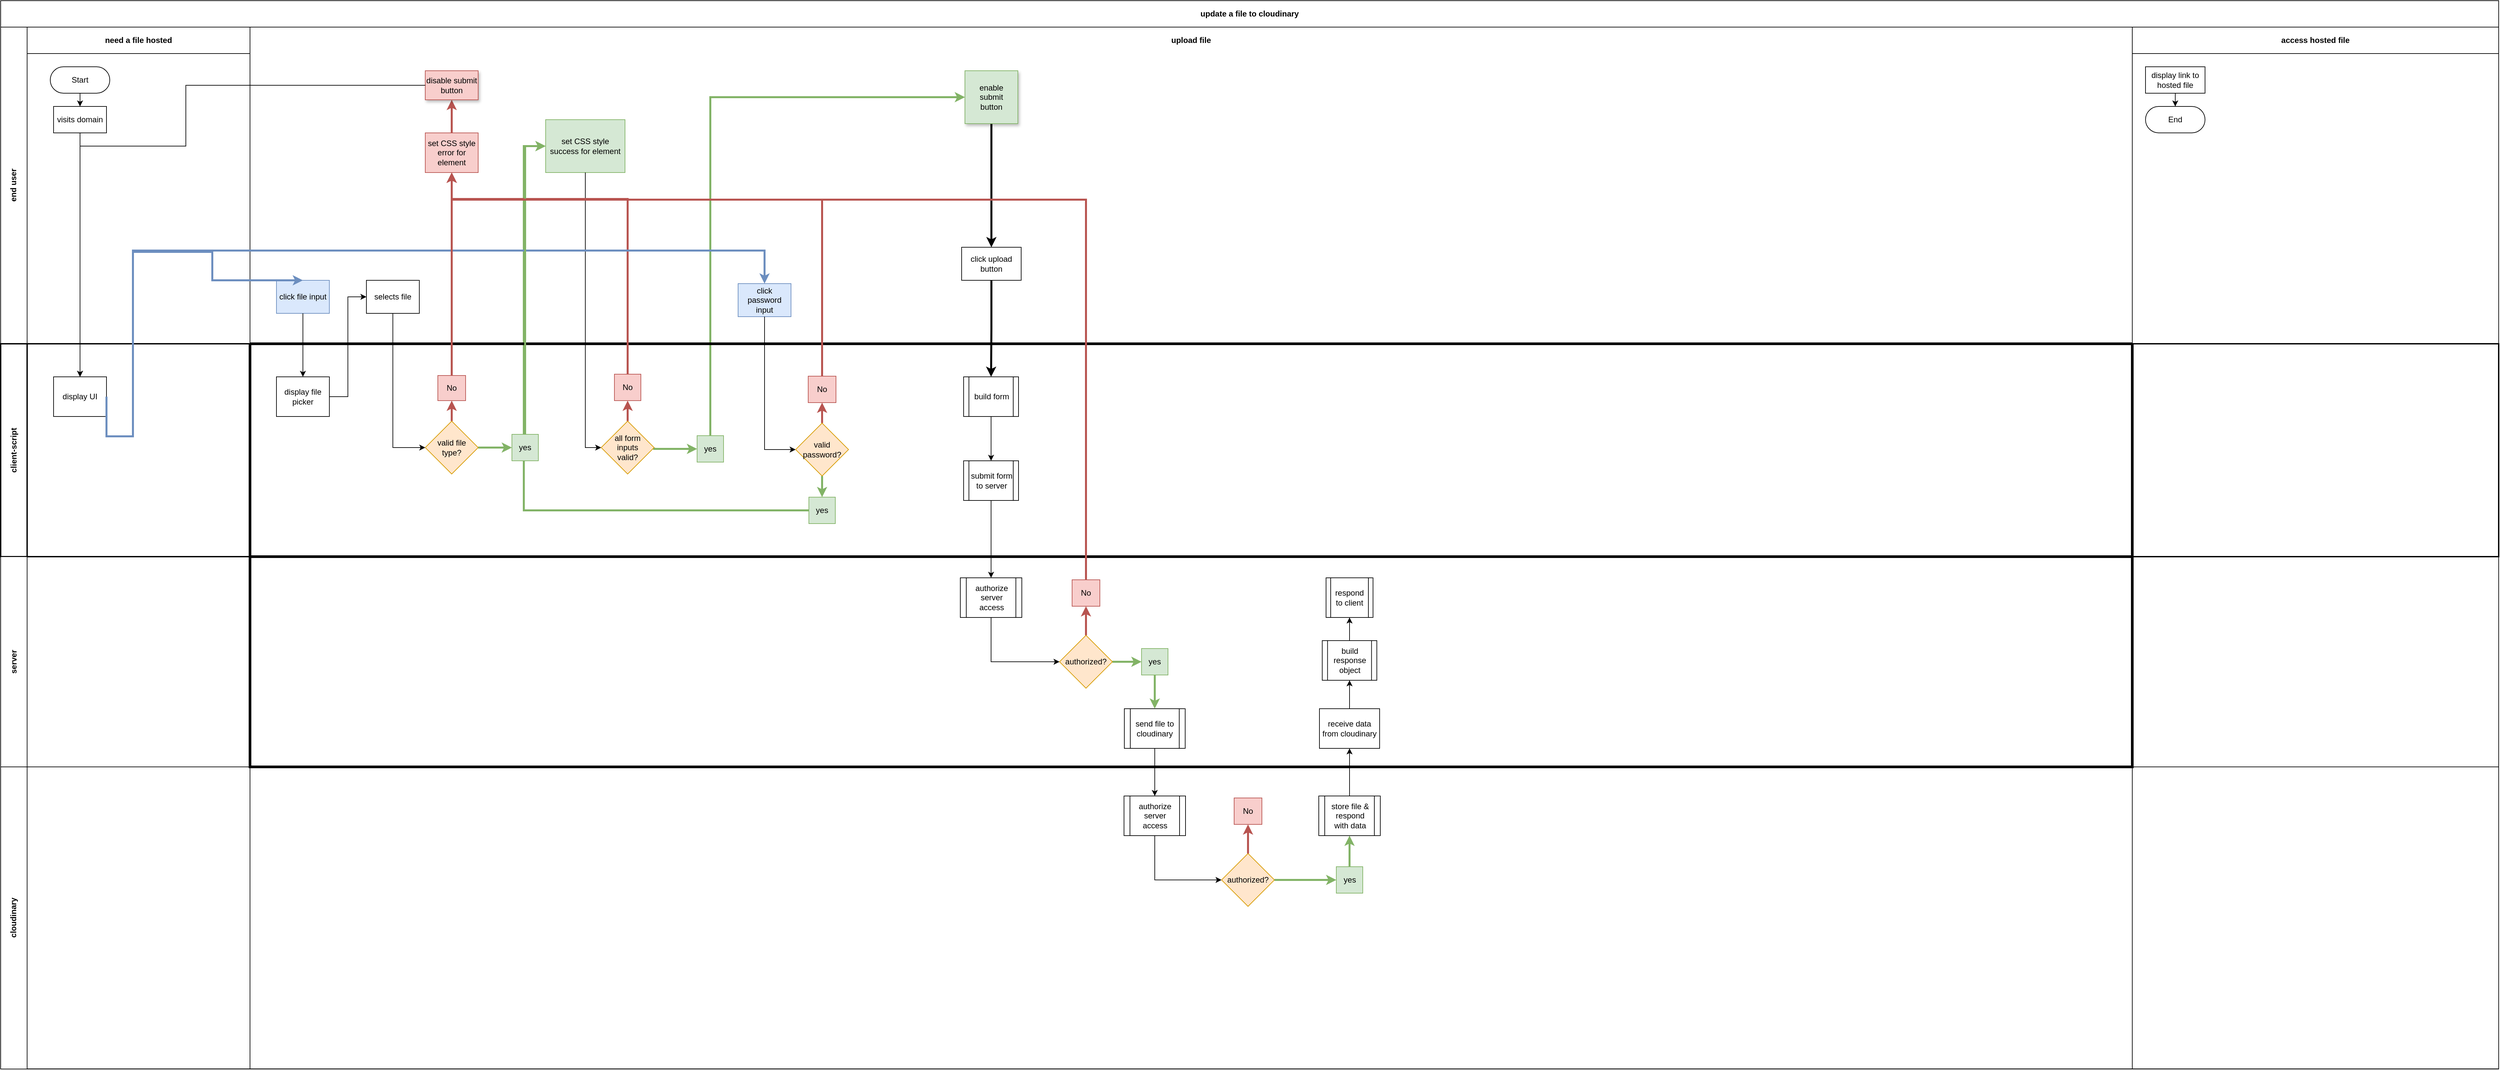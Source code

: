 <mxfile version="15.9.4" type="github">
  <diagram id="kgpKYQtTHZ0yAKxKKP6v" name="Page-1">
    <mxGraphModel dx="3620" dy="1497" grid="0" gridSize="10" guides="1" tooltips="1" connect="1" arrows="1" fold="1" page="1" pageScale="1" pageWidth="850" pageHeight="1100" math="0" shadow="0">
      <root>
        <mxCell id="0" />
        <mxCell id="1" parent="0" />
        <mxCell id="3nuBFxr9cyL0pnOWT2aG-1" value="update a file to cloudinary" style="shape=table;childLayout=tableLayout;rowLines=0;columnLines=0;startSize=40;html=1;whiteSpace=wrap;collapsible=0;recursiveResize=0;expand=0;fontStyle=1;movable=0;strokeWidth=1;" parent="1" vertex="1">
          <mxGeometry x="279" y="137" width="3777" height="1615.783" as="geometry" />
        </mxCell>
        <mxCell id="7seNP1Z2jiMKAIhSUA_z-242" style="edgeStyle=orthogonalEdgeStyle;rounded=0;orthogonalLoop=1;jettySize=auto;html=1;exitX=0;exitY=0.5;exitDx=0;exitDy=0;entryX=0;entryY=0.5;entryDx=0;entryDy=0;strokeWidth=3;fillColor=#d5e8d4;strokeColor=#82b366;" edge="1" parent="3nuBFxr9cyL0pnOWT2aG-1" source="7seNP1Z2jiMKAIhSUA_z-226" target="7seNP1Z2jiMKAIhSUA_z-176">
          <mxGeometry relative="1" as="geometry">
            <Array as="points">
              <mxPoint x="791" y="771" />
              <mxPoint x="791" y="220" />
            </Array>
          </mxGeometry>
        </mxCell>
        <mxCell id="7seNP1Z2jiMKAIhSUA_z-202" value="" style="edgeStyle=orthogonalEdgeStyle;rounded=0;orthogonalLoop=1;jettySize=auto;html=1;fillColor=#d5e8d4;strokeColor=#82b366;strokeWidth=3;entryX=0;entryY=0.5;entryDx=0;entryDy=0;" edge="1" parent="3nuBFxr9cyL0pnOWT2aG-1" source="7seNP1Z2jiMKAIhSUA_z-189" target="7seNP1Z2jiMKAIhSUA_z-201">
          <mxGeometry relative="1" as="geometry">
            <Array as="points">
              <mxPoint x="1073" y="146" />
            </Array>
          </mxGeometry>
        </mxCell>
        <mxCell id="3nuBFxr9cyL0pnOWT2aG-3" value="end user" style="swimlane;horizontal=0;points=[[0,0.5],[1,0.5]];portConstraint=eastwest;startSize=40;html=1;whiteSpace=wrap;collapsible=0;recursiveResize=0;expand=0;" parent="3nuBFxr9cyL0pnOWT2aG-1" vertex="1">
          <mxGeometry y="40" width="3777" height="479" as="geometry" />
        </mxCell>
        <mxCell id="3nuBFxr9cyL0pnOWT2aG-4" value="need a file hosted" style="swimlane;connectable=0;startSize=40;html=1;whiteSpace=wrap;collapsible=0;recursiveResize=0;expand=0;" parent="3nuBFxr9cyL0pnOWT2aG-3" vertex="1">
          <mxGeometry x="40" width="337" height="479" as="geometry">
            <mxRectangle width="337" height="479" as="alternateBounds" />
          </mxGeometry>
        </mxCell>
        <mxCell id="3nuBFxr9cyL0pnOWT2aG-5" style="edgeStyle=orthogonalEdgeStyle;rounded=0;orthogonalLoop=1;jettySize=auto;html=1;" parent="3nuBFxr9cyL0pnOWT2aG-4" source="3nuBFxr9cyL0pnOWT2aG-6" target="3nuBFxr9cyL0pnOWT2aG-7" edge="1">
          <mxGeometry relative="1" as="geometry" />
        </mxCell>
        <mxCell id="3nuBFxr9cyL0pnOWT2aG-6" value="Start" style="rounded=1;whiteSpace=wrap;html=1;arcSize=50;" parent="3nuBFxr9cyL0pnOWT2aG-4" vertex="1">
          <mxGeometry x="35" y="60" width="90" height="40" as="geometry" />
        </mxCell>
        <mxCell id="3nuBFxr9cyL0pnOWT2aG-7" value="visits domain" style="rounded=0;whiteSpace=wrap;html=1;" parent="3nuBFxr9cyL0pnOWT2aG-4" vertex="1">
          <mxGeometry x="40" y="120" width="80" height="40" as="geometry" />
        </mxCell>
        <mxCell id="3nuBFxr9cyL0pnOWT2aG-8" value="upload file" style="swimlane;connectable=0;startSize=40;html=1;whiteSpace=wrap;collapsible=0;recursiveResize=0;expand=0;swimlaneLine=0;shadow=0;" parent="3nuBFxr9cyL0pnOWT2aG-3" vertex="1">
          <mxGeometry x="377" width="2846" height="479" as="geometry">
            <mxRectangle width="2846" height="479" as="alternateBounds" />
          </mxGeometry>
        </mxCell>
        <mxCell id="3nuBFxr9cyL0pnOWT2aG-9" value="click file input" style="rounded=0;whiteSpace=wrap;html=1;fillColor=#dae8fc;strokeColor=#6c8ebf;" parent="3nuBFxr9cyL0pnOWT2aG-8" vertex="1">
          <mxGeometry x="40" y="383" width="80" height="50" as="geometry" />
        </mxCell>
        <mxCell id="3nuBFxr9cyL0pnOWT2aG-10" value="selects file" style="rounded=0;whiteSpace=wrap;html=1;" parent="3nuBFxr9cyL0pnOWT2aG-8" vertex="1">
          <mxGeometry x="176" y="383" width="80" height="50" as="geometry" />
        </mxCell>
        <mxCell id="7seNP1Z2jiMKAIhSUA_z-25" value="click upload button" style="rounded=0;whiteSpace=wrap;html=1;" vertex="1" parent="3nuBFxr9cyL0pnOWT2aG-8">
          <mxGeometry x="1076" y="333" width="90" height="50" as="geometry" />
        </mxCell>
        <mxCell id="7seNP1Z2jiMKAIhSUA_z-181" value="" style="edgeStyle=orthogonalEdgeStyle;rounded=0;orthogonalLoop=1;jettySize=auto;html=1;fillColor=#f8cecc;strokeColor=#b85450;strokeWidth=3;" edge="1" parent="3nuBFxr9cyL0pnOWT2aG-8" source="7seNP1Z2jiMKAIhSUA_z-170" target="7seNP1Z2jiMKAIhSUA_z-180">
          <mxGeometry relative="1" as="geometry" />
        </mxCell>
        <mxCell id="7seNP1Z2jiMKAIhSUA_z-170" value="set CSS style &lt;br&gt;error for element" style="whiteSpace=wrap;html=1;fillColor=#f8cecc;strokeColor=#b85450;" vertex="1" parent="3nuBFxr9cyL0pnOWT2aG-8">
          <mxGeometry x="265" y="160" width="80" height="60" as="geometry" />
        </mxCell>
        <mxCell id="7seNP1Z2jiMKAIhSUA_z-176" value="set CSS style&lt;br&gt;success for element" style="whiteSpace=wrap;html=1;fillColor=#d5e8d4;strokeColor=#82b366;" vertex="1" parent="3nuBFxr9cyL0pnOWT2aG-8">
          <mxGeometry x="447" y="140" width="120" height="80" as="geometry" />
        </mxCell>
        <mxCell id="7seNP1Z2jiMKAIhSUA_z-180" value="disable submit&lt;br&gt;button" style="whiteSpace=wrap;html=1;fillColor=#f8cecc;strokeColor=#b85450;shadow=1;" vertex="1" parent="3nuBFxr9cyL0pnOWT2aG-8">
          <mxGeometry x="265" y="66" width="80" height="44" as="geometry" />
        </mxCell>
        <mxCell id="7seNP1Z2jiMKAIhSUA_z-245" style="edgeStyle=orthogonalEdgeStyle;rounded=0;orthogonalLoop=1;jettySize=auto;html=1;exitX=0.5;exitY=1;exitDx=0;exitDy=0;entryX=0.5;entryY=0;entryDx=0;entryDy=0;strokeWidth=3;" edge="1" parent="3nuBFxr9cyL0pnOWT2aG-8" source="7seNP1Z2jiMKAIhSUA_z-201" target="7seNP1Z2jiMKAIhSUA_z-25">
          <mxGeometry relative="1" as="geometry" />
        </mxCell>
        <mxCell id="7seNP1Z2jiMKAIhSUA_z-201" value="enable&lt;br&gt;submit&lt;br&gt;button" style="whiteSpace=wrap;html=1;fillColor=#d5e8d4;strokeColor=#82b366;shadow=1;" vertex="1" parent="3nuBFxr9cyL0pnOWT2aG-8">
          <mxGeometry x="1081" y="66" width="80" height="80" as="geometry" />
        </mxCell>
        <mxCell id="7seNP1Z2jiMKAIhSUA_z-216" value="click password input" style="rounded=0;whiteSpace=wrap;html=1;fillColor=#dae8fc;strokeColor=#6c8ebf;" vertex="1" parent="3nuBFxr9cyL0pnOWT2aG-8">
          <mxGeometry x="738" y="388" width="80" height="50" as="geometry" />
        </mxCell>
        <mxCell id="3nuBFxr9cyL0pnOWT2aG-11" value="access hosted file" style="swimlane;connectable=0;startSize=40;html=1;whiteSpace=wrap;collapsible=0;recursiveResize=0;expand=0;" parent="3nuBFxr9cyL0pnOWT2aG-3" vertex="1">
          <mxGeometry x="3223" width="554" height="479" as="geometry">
            <mxRectangle width="554" height="479" as="alternateBounds" />
          </mxGeometry>
        </mxCell>
        <mxCell id="3nuBFxr9cyL0pnOWT2aG-12" style="edgeStyle=orthogonalEdgeStyle;rounded=0;orthogonalLoop=1;jettySize=auto;html=1;" parent="3nuBFxr9cyL0pnOWT2aG-11" source="3nuBFxr9cyL0pnOWT2aG-13" target="3nuBFxr9cyL0pnOWT2aG-14" edge="1">
          <mxGeometry relative="1" as="geometry" />
        </mxCell>
        <mxCell id="3nuBFxr9cyL0pnOWT2aG-13" value="display link to hosted file" style="rounded=0;whiteSpace=wrap;html=1;" parent="3nuBFxr9cyL0pnOWT2aG-11" vertex="1">
          <mxGeometry x="20" y="60" width="90" height="40" as="geometry" />
        </mxCell>
        <mxCell id="3nuBFxr9cyL0pnOWT2aG-14" value="End" style="rounded=1;whiteSpace=wrap;html=1;arcSize=50;" parent="3nuBFxr9cyL0pnOWT2aG-11" vertex="1">
          <mxGeometry x="20" y="120" width="90" height="40" as="geometry" />
        </mxCell>
        <mxCell id="3nuBFxr9cyL0pnOWT2aG-2" value="" style="edgeStyle=orthogonalEdgeStyle;rounded=0;orthogonalLoop=1;jettySize=auto;html=1;" parent="3nuBFxr9cyL0pnOWT2aG-1" source="3nuBFxr9cyL0pnOWT2aG-7" target="3nuBFxr9cyL0pnOWT2aG-17" edge="1">
          <mxGeometry relative="1" as="geometry" />
        </mxCell>
        <mxCell id="7seNP1Z2jiMKAIhSUA_z-187" value="" style="edgeStyle=orthogonalEdgeStyle;rounded=0;orthogonalLoop=1;jettySize=auto;html=1;entryX=0;entryY=0.5;entryDx=0;entryDy=0;" edge="1" parent="3nuBFxr9cyL0pnOWT2aG-1" source="7seNP1Z2jiMKAIhSUA_z-176" target="7seNP1Z2jiMKAIhSUA_z-186">
          <mxGeometry relative="1" as="geometry" />
        </mxCell>
        <mxCell id="7seNP1Z2jiMKAIhSUA_z-236" style="edgeStyle=orthogonalEdgeStyle;rounded=0;orthogonalLoop=1;jettySize=auto;html=1;exitX=0.5;exitY=1;exitDx=0;exitDy=0;entryX=0;entryY=0.5;entryDx=0;entryDy=0;strokeWidth=1;" edge="1" parent="3nuBFxr9cyL0pnOWT2aG-1" source="7seNP1Z2jiMKAIhSUA_z-216" target="7seNP1Z2jiMKAIhSUA_z-224">
          <mxGeometry relative="1" as="geometry" />
        </mxCell>
        <mxCell id="3nuBFxr9cyL0pnOWT2aG-15" value="client-script" style="swimlane;horizontal=0;points=[[0,0.5],[1,0.5]];portConstraint=eastwest;startSize=40;html=1;whiteSpace=wrap;collapsible=0;recursiveResize=0;expand=0;strokeWidth=2;" parent="3nuBFxr9cyL0pnOWT2aG-1" vertex="1">
          <mxGeometry y="519" width="3777" height="322" as="geometry" />
        </mxCell>
        <mxCell id="3nuBFxr9cyL0pnOWT2aG-16" value="" style="swimlane;connectable=0;startSize=0;html=1;whiteSpace=wrap;collapsible=0;recursiveResize=0;expand=0;" parent="3nuBFxr9cyL0pnOWT2aG-15" vertex="1">
          <mxGeometry x="40" width="337" height="322" as="geometry">
            <mxRectangle width="337" height="322" as="alternateBounds" />
          </mxGeometry>
        </mxCell>
        <mxCell id="3nuBFxr9cyL0pnOWT2aG-17" value="display UI" style="rounded=0;whiteSpace=wrap;html=1;" parent="3nuBFxr9cyL0pnOWT2aG-16" vertex="1">
          <mxGeometry x="40" y="50" width="80" height="60" as="geometry" />
        </mxCell>
        <mxCell id="3nuBFxr9cyL0pnOWT2aG-18" value="" style="swimlane;connectable=0;startSize=0;html=1;whiteSpace=wrap;collapsible=0;recursiveResize=0;expand=0;movable=0;strokeWidth=4;" parent="3nuBFxr9cyL0pnOWT2aG-15" vertex="1">
          <mxGeometry x="377" width="2846" height="322" as="geometry">
            <mxRectangle width="2846" height="322" as="alternateBounds" />
          </mxGeometry>
        </mxCell>
        <mxCell id="7seNP1Z2jiMKAIhSUA_z-11" value="display file picker" style="rounded=0;whiteSpace=wrap;html=1;shadow=0;glass=0;sketch=0;fillColor=default;gradientColor=none;" vertex="1" parent="3nuBFxr9cyL0pnOWT2aG-18">
          <mxGeometry x="40" y="50" width="80" height="60" as="geometry" />
        </mxCell>
        <mxCell id="7seNP1Z2jiMKAIhSUA_z-41" value="" style="edgeStyle=orthogonalEdgeStyle;rounded=0;orthogonalLoop=1;jettySize=auto;html=1;exitX=0.5;exitY=1;exitDx=0;exitDy=0;" edge="1" parent="3nuBFxr9cyL0pnOWT2aG-18" source="7seNP1Z2jiMKAIhSUA_z-28" target="7seNP1Z2jiMKAIhSUA_z-40">
          <mxGeometry relative="1" as="geometry" />
        </mxCell>
        <mxCell id="7seNP1Z2jiMKAIhSUA_z-28" value="build form" style="shape=process;whiteSpace=wrap;html=1;backgroundOutline=1;rounded=0;shadow=0;glass=0;sketch=0;fillColor=default;gradientColor=none;" vertex="1" parent="3nuBFxr9cyL0pnOWT2aG-18">
          <mxGeometry x="1079" y="50" width="83" height="60" as="geometry" />
        </mxCell>
        <mxCell id="7seNP1Z2jiMKAIhSUA_z-40" value="submit form&lt;br&gt;to server" style="shape=process;whiteSpace=wrap;html=1;backgroundOutline=1;rounded=0;shadow=0;glass=0;sketch=0;fillColor=default;gradientColor=none;" vertex="1" parent="3nuBFxr9cyL0pnOWT2aG-18">
          <mxGeometry x="1079" y="177" width="83" height="60" as="geometry" />
        </mxCell>
        <mxCell id="7seNP1Z2jiMKAIhSUA_z-232" style="edgeStyle=orthogonalEdgeStyle;rounded=0;orthogonalLoop=1;jettySize=auto;html=1;exitX=1;exitY=0.5;exitDx=0;exitDy=0;entryX=0;entryY=0.5;entryDx=0;entryDy=0;strokeWidth=3;fillColor=#d5e8d4;strokeColor=#82b366;" edge="1" parent="3nuBFxr9cyL0pnOWT2aG-18" source="7seNP1Z2jiMKAIhSUA_z-162" target="7seNP1Z2jiMKAIhSUA_z-174">
          <mxGeometry relative="1" as="geometry" />
        </mxCell>
        <mxCell id="7seNP1Z2jiMKAIhSUA_z-234" style="edgeStyle=orthogonalEdgeStyle;rounded=0;orthogonalLoop=1;jettySize=auto;html=1;exitX=0.5;exitY=0;exitDx=0;exitDy=0;entryX=0.5;entryY=1;entryDx=0;entryDy=0;strokeWidth=3;fillColor=#f8cecc;strokeColor=#b85450;" edge="1" parent="3nuBFxr9cyL0pnOWT2aG-18" source="7seNP1Z2jiMKAIhSUA_z-162" target="7seNP1Z2jiMKAIhSUA_z-164">
          <mxGeometry relative="1" as="geometry" />
        </mxCell>
        <mxCell id="7seNP1Z2jiMKAIhSUA_z-162" value="valid file &lt;br&gt;type?" style="rhombus;whiteSpace=wrap;html=1;fillColor=#ffe6cc;strokeColor=#d79b00;" vertex="1" parent="3nuBFxr9cyL0pnOWT2aG-18">
          <mxGeometry x="265" y="117" width="80" height="80" as="geometry" />
        </mxCell>
        <mxCell id="7seNP1Z2jiMKAIhSUA_z-198" style="edgeStyle=orthogonalEdgeStyle;rounded=0;orthogonalLoop=1;jettySize=auto;html=1;exitX=1;exitY=0.5;exitDx=0;exitDy=0;entryX=0;entryY=0.5;entryDx=0;entryDy=0;fillColor=#d5e8d4;strokeColor=#82b366;strokeWidth=3;" edge="1" parent="3nuBFxr9cyL0pnOWT2aG-18" source="7seNP1Z2jiMKAIhSUA_z-186" target="7seNP1Z2jiMKAIhSUA_z-189">
          <mxGeometry relative="1" as="geometry">
            <Array as="points">
              <mxPoint x="611" y="159" />
            </Array>
          </mxGeometry>
        </mxCell>
        <mxCell id="7seNP1Z2jiMKAIhSUA_z-237" style="edgeStyle=orthogonalEdgeStyle;rounded=0;orthogonalLoop=1;jettySize=auto;html=1;exitX=0.5;exitY=0;exitDx=0;exitDy=0;entryX=0.5;entryY=1;entryDx=0;entryDy=0;strokeWidth=3;fillColor=#f8cecc;strokeColor=#b85450;" edge="1" parent="3nuBFxr9cyL0pnOWT2aG-18" source="7seNP1Z2jiMKAIhSUA_z-186" target="7seNP1Z2jiMKAIhSUA_z-188">
          <mxGeometry relative="1" as="geometry" />
        </mxCell>
        <mxCell id="7seNP1Z2jiMKAIhSUA_z-186" value="all form&lt;br&gt;inputs&lt;br&gt;valid?" style="rhombus;whiteSpace=wrap;html=1;fillColor=#ffe6cc;strokeColor=#d79b00;" vertex="1" parent="3nuBFxr9cyL0pnOWT2aG-18">
          <mxGeometry x="531" y="117" width="80" height="80" as="geometry" />
        </mxCell>
        <mxCell id="7seNP1Z2jiMKAIhSUA_z-188" value="No" style="whiteSpace=wrap;html=1;fillColor=#f8cecc;strokeColor=#b85450;" vertex="1" parent="3nuBFxr9cyL0pnOWT2aG-18">
          <mxGeometry x="551" y="46" width="40" height="40" as="geometry" />
        </mxCell>
        <mxCell id="7seNP1Z2jiMKAIhSUA_z-189" value="yes" style="whiteSpace=wrap;html=1;fillColor=#d5e8d4;strokeColor=#82b366;" vertex="1" parent="3nuBFxr9cyL0pnOWT2aG-18">
          <mxGeometry x="676" y="139" width="40" height="40" as="geometry" />
        </mxCell>
        <mxCell id="7seNP1Z2jiMKAIhSUA_z-240" style="edgeStyle=orthogonalEdgeStyle;rounded=0;orthogonalLoop=1;jettySize=auto;html=1;exitX=0.5;exitY=0;exitDx=0;exitDy=0;entryX=0.5;entryY=1;entryDx=0;entryDy=0;strokeWidth=3;fillColor=#f8cecc;strokeColor=#b85450;" edge="1" parent="3nuBFxr9cyL0pnOWT2aG-18" source="7seNP1Z2jiMKAIhSUA_z-224" target="7seNP1Z2jiMKAIhSUA_z-225">
          <mxGeometry relative="1" as="geometry" />
        </mxCell>
        <mxCell id="7seNP1Z2jiMKAIhSUA_z-241" style="edgeStyle=orthogonalEdgeStyle;rounded=0;orthogonalLoop=1;jettySize=auto;html=1;exitX=0.5;exitY=1;exitDx=0;exitDy=0;entryX=0.5;entryY=0;entryDx=0;entryDy=0;strokeWidth=3;fillColor=#d5e8d4;strokeColor=#82b366;" edge="1" parent="3nuBFxr9cyL0pnOWT2aG-18" source="7seNP1Z2jiMKAIhSUA_z-224" target="7seNP1Z2jiMKAIhSUA_z-226">
          <mxGeometry relative="1" as="geometry" />
        </mxCell>
        <mxCell id="7seNP1Z2jiMKAIhSUA_z-224" value="valid&lt;br&gt;password?" style="rhombus;whiteSpace=wrap;html=1;fillColor=#ffe6cc;strokeColor=#d79b00;" vertex="1" parent="3nuBFxr9cyL0pnOWT2aG-18">
          <mxGeometry x="825" y="120" width="80" height="80" as="geometry" />
        </mxCell>
        <mxCell id="7seNP1Z2jiMKAIhSUA_z-225" value="No" style="whiteSpace=wrap;html=1;fillColor=#f8cecc;strokeColor=#b85450;" vertex="1" parent="3nuBFxr9cyL0pnOWT2aG-18">
          <mxGeometry x="844" y="49" width="42" height="40" as="geometry" />
        </mxCell>
        <mxCell id="7seNP1Z2jiMKAIhSUA_z-226" value="yes" style="whiteSpace=wrap;html=1;fillColor=#d5e8d4;strokeColor=#82b366;" vertex="1" parent="3nuBFxr9cyL0pnOWT2aG-18">
          <mxGeometry x="845" y="232" width="40" height="40" as="geometry" />
        </mxCell>
        <mxCell id="7seNP1Z2jiMKAIhSUA_z-164" value="No" style="whiteSpace=wrap;html=1;fillColor=#f8cecc;strokeColor=#b85450;" vertex="1" parent="3nuBFxr9cyL0pnOWT2aG-18">
          <mxGeometry x="284" y="48" width="42" height="38" as="geometry" />
        </mxCell>
        <mxCell id="7seNP1Z2jiMKAIhSUA_z-174" value="yes" style="whiteSpace=wrap;html=1;fillColor=#d5e8d4;strokeColor=#82b366;" vertex="1" parent="3nuBFxr9cyL0pnOWT2aG-18">
          <mxGeometry x="396" y="137" width="40" height="40" as="geometry" />
        </mxCell>
        <mxCell id="3nuBFxr9cyL0pnOWT2aG-23" value="" style="swimlane;connectable=0;startSize=0;html=1;whiteSpace=wrap;collapsible=0;recursiveResize=0;expand=0;" parent="3nuBFxr9cyL0pnOWT2aG-15" vertex="1">
          <mxGeometry x="3223" width="554" height="322" as="geometry">
            <mxRectangle width="554" height="322" as="alternateBounds" />
          </mxGeometry>
        </mxCell>
        <mxCell id="7seNP1Z2jiMKAIhSUA_z-265" style="edgeStyle=orthogonalEdgeStyle;rounded=0;orthogonalLoop=1;jettySize=auto;html=1;exitX=0.5;exitY=0;exitDx=0;exitDy=0;entryX=0.5;entryY=1;entryDx=0;entryDy=0;strokeWidth=1;" edge="1" parent="3nuBFxr9cyL0pnOWT2aG-1" source="7seNP1Z2jiMKAIhSUA_z-264" target="7seNP1Z2jiMKAIhSUA_z-149">
          <mxGeometry relative="1" as="geometry" />
        </mxCell>
        <mxCell id="7seNP1Z2jiMKAIhSUA_z-1" value="server" style="swimlane;horizontal=0;points=[[0,0.5],[1,0.5]];portConstraint=eastwest;startSize=40;html=1;whiteSpace=wrap;collapsible=0;recursiveResize=0;expand=0;swimlaneFillColor=none;gradientColor=none;fillColor=default;" vertex="1" parent="3nuBFxr9cyL0pnOWT2aG-1">
          <mxGeometry y="841" width="3777" height="318" as="geometry" />
        </mxCell>
        <mxCell id="7seNP1Z2jiMKAIhSUA_z-2" value="" style="swimlane;connectable=0;startSize=0;html=1;whiteSpace=wrap;collapsible=0;recursiveResize=0;expand=0;" vertex="1" parent="7seNP1Z2jiMKAIhSUA_z-1">
          <mxGeometry x="40" width="337" height="318" as="geometry">
            <mxRectangle width="337" height="318" as="alternateBounds" />
          </mxGeometry>
        </mxCell>
        <mxCell id="7seNP1Z2jiMKAIhSUA_z-4" value="" style="swimlane;connectable=0;startSize=0;html=1;whiteSpace=wrap;collapsible=0;recursiveResize=0;expand=0;perimeter=trianglePerimeter;strokeWidth=4;" vertex="1" parent="7seNP1Z2jiMKAIhSUA_z-1">
          <mxGeometry x="377" width="2846" height="318" as="geometry">
            <mxRectangle width="2846" height="318" as="alternateBounds" />
          </mxGeometry>
        </mxCell>
        <mxCell id="7seNP1Z2jiMKAIhSUA_z-250" style="edgeStyle=orthogonalEdgeStyle;rounded=0;orthogonalLoop=1;jettySize=auto;html=1;exitX=0.5;exitY=1;exitDx=0;exitDy=0;entryX=0;entryY=0.5;entryDx=0;entryDy=0;strokeWidth=1;" edge="1" parent="7seNP1Z2jiMKAIhSUA_z-4" source="7seNP1Z2jiMKAIhSUA_z-42" target="7seNP1Z2jiMKAIhSUA_z-160">
          <mxGeometry relative="1" as="geometry" />
        </mxCell>
        <mxCell id="7seNP1Z2jiMKAIhSUA_z-42" value="authorize&lt;br&gt;server&lt;br&gt;access" style="shape=process;whiteSpace=wrap;html=1;backgroundOutline=1;rounded=0;shadow=0;glass=0;sketch=0;fillColor=default;gradientColor=none;" vertex="1" parent="7seNP1Z2jiMKAIhSUA_z-4">
          <mxGeometry x="1074" y="32" width="93" height="60" as="geometry" />
        </mxCell>
        <mxCell id="7seNP1Z2jiMKAIhSUA_z-268" style="edgeStyle=orthogonalEdgeStyle;rounded=0;orthogonalLoop=1;jettySize=auto;html=1;exitX=0.5;exitY=0;exitDx=0;exitDy=0;entryX=0.5;entryY=1;entryDx=0;entryDy=0;strokeWidth=1;" edge="1" parent="7seNP1Z2jiMKAIhSUA_z-4" source="7seNP1Z2jiMKAIhSUA_z-149" target="7seNP1Z2jiMKAIhSUA_z-153">
          <mxGeometry relative="1" as="geometry" />
        </mxCell>
        <mxCell id="7seNP1Z2jiMKAIhSUA_z-149" value="receive data from cloudinary" style="whiteSpace=wrap;html=1;rounded=0;shadow=0;glass=0;sketch=0;gradientColor=none;" vertex="1" parent="7seNP1Z2jiMKAIhSUA_z-4">
          <mxGeometry x="1617" y="230" width="91" height="60" as="geometry" />
        </mxCell>
        <mxCell id="7seNP1Z2jiMKAIhSUA_z-269" style="edgeStyle=orthogonalEdgeStyle;rounded=0;orthogonalLoop=1;jettySize=auto;html=1;exitX=0.5;exitY=0;exitDx=0;exitDy=0;entryX=0.5;entryY=1;entryDx=0;entryDy=0;strokeWidth=1;" edge="1" parent="7seNP1Z2jiMKAIhSUA_z-4" source="7seNP1Z2jiMKAIhSUA_z-153" target="7seNP1Z2jiMKAIhSUA_z-158">
          <mxGeometry relative="1" as="geometry" />
        </mxCell>
        <mxCell id="7seNP1Z2jiMKAIhSUA_z-153" value="build response object" style="shape=process;whiteSpace=wrap;html=1;backgroundOutline=1;rounded=0;shadow=0;glass=0;sketch=0;fillColor=default;gradientColor=none;" vertex="1" parent="7seNP1Z2jiMKAIhSUA_z-4">
          <mxGeometry x="1621.25" y="127" width="82.5" height="60" as="geometry" />
        </mxCell>
        <mxCell id="7seNP1Z2jiMKAIhSUA_z-158" value="respond to client" style="shape=process;whiteSpace=wrap;html=1;backgroundOutline=1;rounded=0;shadow=0;glass=0;sketch=0;fillColor=default;gradientColor=none;" vertex="1" parent="7seNP1Z2jiMKAIhSUA_z-4">
          <mxGeometry x="1627" y="32" width="71" height="60" as="geometry" />
        </mxCell>
        <mxCell id="7seNP1Z2jiMKAIhSUA_z-135" value="send file to cloudinary" style="shape=process;whiteSpace=wrap;html=1;backgroundOutline=1;rounded=0;shadow=0;glass=0;sketch=0;fillColor=default;gradientColor=none;" vertex="1" parent="7seNP1Z2jiMKAIhSUA_z-4">
          <mxGeometry x="1322" y="230" width="92" height="60" as="geometry" />
        </mxCell>
        <mxCell id="7seNP1Z2jiMKAIhSUA_z-251" style="edgeStyle=orthogonalEdgeStyle;rounded=0;orthogonalLoop=1;jettySize=auto;html=1;exitX=0.5;exitY=0;exitDx=0;exitDy=0;entryX=0.5;entryY=1;entryDx=0;entryDy=0;strokeWidth=3;fillColor=#f8cecc;strokeColor=#b85450;" edge="1" parent="7seNP1Z2jiMKAIhSUA_z-4" source="7seNP1Z2jiMKAIhSUA_z-160" target="7seNP1Z2jiMKAIhSUA_z-248">
          <mxGeometry relative="1" as="geometry" />
        </mxCell>
        <mxCell id="7seNP1Z2jiMKAIhSUA_z-254" style="edgeStyle=orthogonalEdgeStyle;rounded=0;orthogonalLoop=1;jettySize=auto;html=1;exitX=1;exitY=0.5;exitDx=0;exitDy=0;entryX=0;entryY=0.5;entryDx=0;entryDy=0;strokeWidth=3;fillColor=#d5e8d4;strokeColor=#82b366;" edge="1" parent="7seNP1Z2jiMKAIhSUA_z-4" source="7seNP1Z2jiMKAIhSUA_z-160" target="7seNP1Z2jiMKAIhSUA_z-253">
          <mxGeometry relative="1" as="geometry" />
        </mxCell>
        <mxCell id="7seNP1Z2jiMKAIhSUA_z-160" value="authorized?" style="rhombus;whiteSpace=wrap;html=1;rounded=0;shadow=0;glass=0;sketch=0;fillColor=#ffe6cc;strokeColor=#d79b00;" vertex="1" parent="7seNP1Z2jiMKAIhSUA_z-4">
          <mxGeometry x="1224" y="119" width="80" height="80" as="geometry" />
        </mxCell>
        <mxCell id="7seNP1Z2jiMKAIhSUA_z-248" value="No" style="whiteSpace=wrap;html=1;fillColor=#f8cecc;strokeColor=#b85450;" vertex="1" parent="7seNP1Z2jiMKAIhSUA_z-4">
          <mxGeometry x="1243" y="35" width="42" height="40" as="geometry" />
        </mxCell>
        <mxCell id="7seNP1Z2jiMKAIhSUA_z-255" style="edgeStyle=orthogonalEdgeStyle;rounded=0;orthogonalLoop=1;jettySize=auto;html=1;exitX=0.5;exitY=1;exitDx=0;exitDy=0;entryX=0.5;entryY=0;entryDx=0;entryDy=0;strokeWidth=3;fillColor=#d5e8d4;strokeColor=#82b366;" edge="1" parent="7seNP1Z2jiMKAIhSUA_z-4" source="7seNP1Z2jiMKAIhSUA_z-253" target="7seNP1Z2jiMKAIhSUA_z-135">
          <mxGeometry relative="1" as="geometry" />
        </mxCell>
        <mxCell id="7seNP1Z2jiMKAIhSUA_z-253" value="yes" style="whiteSpace=wrap;html=1;fillColor=#d5e8d4;strokeColor=#82b366;" vertex="1" parent="7seNP1Z2jiMKAIhSUA_z-4">
          <mxGeometry x="1348" y="139" width="40" height="40" as="geometry" />
        </mxCell>
        <mxCell id="7seNP1Z2jiMKAIhSUA_z-9" value="" style="swimlane;connectable=0;startSize=0;html=1;whiteSpace=wrap;collapsible=0;recursiveResize=0;expand=0;" vertex="1" parent="7seNP1Z2jiMKAIhSUA_z-1">
          <mxGeometry x="3223" width="554" height="318" as="geometry">
            <mxRectangle width="554" height="318" as="alternateBounds" />
          </mxGeometry>
        </mxCell>
        <mxCell id="7seNP1Z2jiMKAIhSUA_z-130" value="cloudinary" style="swimlane;horizontal=0;points=[[0,0.5],[1,0.5]];portConstraint=eastwest;startSize=40;html=1;whiteSpace=wrap;collapsible=0;recursiveResize=0;expand=0;swimlaneFillColor=none;gradientColor=none;fillColor=default;" vertex="1" parent="3nuBFxr9cyL0pnOWT2aG-1">
          <mxGeometry y="1159" width="3777" height="457" as="geometry" />
        </mxCell>
        <mxCell id="7seNP1Z2jiMKAIhSUA_z-131" value="" style="swimlane;connectable=0;startSize=0;html=1;whiteSpace=wrap;collapsible=0;recursiveResize=0;expand=0;" vertex="1" parent="7seNP1Z2jiMKAIhSUA_z-130">
          <mxGeometry x="40" width="337" height="457" as="geometry">
            <mxRectangle width="337" height="457" as="alternateBounds" />
          </mxGeometry>
        </mxCell>
        <mxCell id="7seNP1Z2jiMKAIhSUA_z-132" value="" style="swimlane;connectable=0;startSize=0;html=1;whiteSpace=wrap;collapsible=0;recursiveResize=0;expand=0;" vertex="1" parent="7seNP1Z2jiMKAIhSUA_z-130">
          <mxGeometry x="377" width="2846" height="457" as="geometry">
            <mxRectangle width="2846" height="457" as="alternateBounds" />
          </mxGeometry>
        </mxCell>
        <mxCell id="7seNP1Z2jiMKAIhSUA_z-263" style="edgeStyle=orthogonalEdgeStyle;rounded=0;orthogonalLoop=1;jettySize=auto;html=1;exitX=0.5;exitY=1;exitDx=0;exitDy=0;entryX=0;entryY=0.5;entryDx=0;entryDy=0;strokeWidth=1;" edge="1" parent="7seNP1Z2jiMKAIhSUA_z-132" source="7seNP1Z2jiMKAIhSUA_z-256" target="7seNP1Z2jiMKAIhSUA_z-260">
          <mxGeometry relative="1" as="geometry" />
        </mxCell>
        <mxCell id="7seNP1Z2jiMKAIhSUA_z-256" value="authorize&lt;br&gt;server&lt;br&gt;access" style="shape=process;whiteSpace=wrap;html=1;backgroundOutline=1;rounded=0;shadow=0;glass=0;sketch=0;fillColor=default;gradientColor=none;" vertex="1" parent="7seNP1Z2jiMKAIhSUA_z-132">
          <mxGeometry x="1321.5" y="44" width="93" height="60" as="geometry" />
        </mxCell>
        <mxCell id="7seNP1Z2jiMKAIhSUA_z-260" value="authorized?" style="rhombus;whiteSpace=wrap;html=1;rounded=0;shadow=0;glass=0;sketch=0;fillColor=#ffe6cc;strokeColor=#d79b00;" vertex="1" parent="7seNP1Z2jiMKAIhSUA_z-132">
          <mxGeometry x="1469" y="131" width="80" height="80" as="geometry" />
        </mxCell>
        <mxCell id="7seNP1Z2jiMKAIhSUA_z-261" value="No" style="whiteSpace=wrap;html=1;fillColor=#f8cecc;strokeColor=#b85450;" vertex="1" parent="7seNP1Z2jiMKAIhSUA_z-132">
          <mxGeometry x="1488" y="47" width="42" height="40" as="geometry" />
        </mxCell>
        <mxCell id="7seNP1Z2jiMKAIhSUA_z-258" style="edgeStyle=orthogonalEdgeStyle;rounded=0;orthogonalLoop=1;jettySize=auto;html=1;exitX=0.5;exitY=0;exitDx=0;exitDy=0;entryX=0.5;entryY=1;entryDx=0;entryDy=0;strokeWidth=3;fillColor=#f8cecc;strokeColor=#b85450;" edge="1" parent="7seNP1Z2jiMKAIhSUA_z-132" source="7seNP1Z2jiMKAIhSUA_z-260" target="7seNP1Z2jiMKAIhSUA_z-261">
          <mxGeometry relative="1" as="geometry" />
        </mxCell>
        <mxCell id="7seNP1Z2jiMKAIhSUA_z-266" style="edgeStyle=orthogonalEdgeStyle;rounded=0;orthogonalLoop=1;jettySize=auto;html=1;exitX=0.5;exitY=0;exitDx=0;exitDy=0;entryX=0.5;entryY=1;entryDx=0;entryDy=0;strokeWidth=3;fillColor=#d5e8d4;strokeColor=#82b366;" edge="1" parent="7seNP1Z2jiMKAIhSUA_z-132" source="7seNP1Z2jiMKAIhSUA_z-262" target="7seNP1Z2jiMKAIhSUA_z-264">
          <mxGeometry relative="1" as="geometry" />
        </mxCell>
        <mxCell id="7seNP1Z2jiMKAIhSUA_z-262" value="yes" style="whiteSpace=wrap;html=1;fillColor=#d5e8d4;strokeColor=#82b366;" vertex="1" parent="7seNP1Z2jiMKAIhSUA_z-132">
          <mxGeometry x="1642.5" y="151" width="40" height="40" as="geometry" />
        </mxCell>
        <mxCell id="7seNP1Z2jiMKAIhSUA_z-259" style="edgeStyle=orthogonalEdgeStyle;rounded=0;orthogonalLoop=1;jettySize=auto;html=1;exitX=1;exitY=0.5;exitDx=0;exitDy=0;entryX=0;entryY=0.5;entryDx=0;entryDy=0;strokeWidth=3;fillColor=#d5e8d4;strokeColor=#82b366;" edge="1" parent="7seNP1Z2jiMKAIhSUA_z-132" source="7seNP1Z2jiMKAIhSUA_z-260" target="7seNP1Z2jiMKAIhSUA_z-262">
          <mxGeometry relative="1" as="geometry" />
        </mxCell>
        <mxCell id="7seNP1Z2jiMKAIhSUA_z-264" value="store file &amp;amp;&lt;br&gt;respond&lt;br&gt;with data" style="shape=process;whiteSpace=wrap;html=1;backgroundOutline=1;rounded=0;shadow=0;glass=0;sketch=0;fillColor=default;gradientColor=none;" vertex="1" parent="7seNP1Z2jiMKAIhSUA_z-132">
          <mxGeometry x="1616" y="44" width="93" height="60" as="geometry" />
        </mxCell>
        <mxCell id="7seNP1Z2jiMKAIhSUA_z-134" value="" style="swimlane;connectable=0;startSize=0;html=1;whiteSpace=wrap;collapsible=0;recursiveResize=0;expand=0;" vertex="1" parent="7seNP1Z2jiMKAIhSUA_z-130">
          <mxGeometry x="3223" width="554" height="457" as="geometry">
            <mxRectangle width="554" height="457" as="alternateBounds" />
          </mxGeometry>
        </mxCell>
        <mxCell id="7seNP1Z2jiMKAIhSUA_z-190" style="edgeStyle=orthogonalEdgeStyle;rounded=0;orthogonalLoop=1;jettySize=auto;html=1;exitX=0.5;exitY=1;exitDx=0;exitDy=0;entryX=0;entryY=0.5;entryDx=0;entryDy=0;" edge="1" parent="3nuBFxr9cyL0pnOWT2aG-1" source="3nuBFxr9cyL0pnOWT2aG-10" target="7seNP1Z2jiMKAIhSUA_z-162">
          <mxGeometry relative="1" as="geometry" />
        </mxCell>
        <mxCell id="7seNP1Z2jiMKAIhSUA_z-191" style="edgeStyle=orthogonalEdgeStyle;rounded=0;orthogonalLoop=1;jettySize=auto;html=1;exitX=0.5;exitY=1;exitDx=0;exitDy=0;entryX=0.5;entryY=0;entryDx=0;entryDy=0;" edge="1" parent="3nuBFxr9cyL0pnOWT2aG-1" source="3nuBFxr9cyL0pnOWT2aG-9" target="7seNP1Z2jiMKAIhSUA_z-11">
          <mxGeometry relative="1" as="geometry" />
        </mxCell>
        <mxCell id="7seNP1Z2jiMKAIhSUA_z-199" style="edgeStyle=orthogonalEdgeStyle;rounded=0;orthogonalLoop=1;jettySize=auto;html=1;entryX=0.5;entryY=1;entryDx=0;entryDy=0;fillColor=#f8cecc;strokeColor=#b85450;strokeWidth=3;exitX=0.5;exitY=0;exitDx=0;exitDy=0;" edge="1" parent="3nuBFxr9cyL0pnOWT2aG-1" source="7seNP1Z2jiMKAIhSUA_z-188" target="7seNP1Z2jiMKAIhSUA_z-170">
          <mxGeometry relative="1" as="geometry">
            <mxPoint x="811" y="410" as="sourcePoint" />
            <Array as="points">
              <mxPoint x="811" y="300" />
              <mxPoint x="545" y="300" />
            </Array>
          </mxGeometry>
        </mxCell>
        <mxCell id="7seNP1Z2jiMKAIhSUA_z-203" style="edgeStyle=orthogonalEdgeStyle;rounded=0;orthogonalLoop=1;jettySize=auto;html=1;exitX=0;exitY=0.5;exitDx=0;exitDy=0;" edge="1" parent="3nuBFxr9cyL0pnOWT2aG-1" source="7seNP1Z2jiMKAIhSUA_z-180" target="3nuBFxr9cyL0pnOWT2aG-17">
          <mxGeometry relative="1" as="geometry">
            <Array as="points">
              <mxPoint x="280" y="128" />
              <mxPoint x="280" y="220" />
              <mxPoint x="120" y="220" />
            </Array>
          </mxGeometry>
        </mxCell>
        <mxCell id="7seNP1Z2jiMKAIhSUA_z-204" style="edgeStyle=orthogonalEdgeStyle;rounded=0;orthogonalLoop=1;jettySize=auto;html=1;exitX=1;exitY=0.5;exitDx=0;exitDy=0;entryX=0.5;entryY=0;entryDx=0;entryDy=0;fillColor=#dae8fc;strokeColor=#6c8ebf;strokeWidth=3;" edge="1" parent="3nuBFxr9cyL0pnOWT2aG-1" source="3nuBFxr9cyL0pnOWT2aG-17" target="3nuBFxr9cyL0pnOWT2aG-9">
          <mxGeometry relative="1" as="geometry">
            <Array as="points">
              <mxPoint x="200" y="659" />
              <mxPoint x="200" y="380" />
              <mxPoint x="320" y="380" />
            </Array>
          </mxGeometry>
        </mxCell>
        <mxCell id="7seNP1Z2jiMKAIhSUA_z-205" style="edgeStyle=orthogonalEdgeStyle;rounded=0;orthogonalLoop=1;jettySize=auto;html=1;exitX=1;exitY=0.5;exitDx=0;exitDy=0;entryX=0;entryY=0.5;entryDx=0;entryDy=0;" edge="1" parent="3nuBFxr9cyL0pnOWT2aG-1" source="7seNP1Z2jiMKAIhSUA_z-11" target="3nuBFxr9cyL0pnOWT2aG-10">
          <mxGeometry relative="1" as="geometry" />
        </mxCell>
        <mxCell id="7seNP1Z2jiMKAIhSUA_z-217" style="edgeStyle=orthogonalEdgeStyle;rounded=0;orthogonalLoop=1;jettySize=auto;html=1;exitX=1;exitY=0.5;exitDx=0;exitDy=0;entryX=0.5;entryY=0;entryDx=0;entryDy=0;fillColor=#dae8fc;strokeColor=#6c8ebf;strokeWidth=3;" edge="1" parent="3nuBFxr9cyL0pnOWT2aG-1" source="3nuBFxr9cyL0pnOWT2aG-17" target="7seNP1Z2jiMKAIhSUA_z-216">
          <mxGeometry relative="1" as="geometry">
            <Array as="points">
              <mxPoint x="160" y="659" />
              <mxPoint x="200" y="659" />
              <mxPoint x="200" y="378" />
              <mxPoint x="1155" y="378" />
            </Array>
          </mxGeometry>
        </mxCell>
        <mxCell id="7seNP1Z2jiMKAIhSUA_z-229" style="edgeStyle=orthogonalEdgeStyle;rounded=0;orthogonalLoop=1;jettySize=auto;html=1;strokeWidth=3;exitX=0.5;exitY=0;exitDx=0;exitDy=0;entryX=0;entryY=0.5;entryDx=0;entryDy=0;fillColor=#d5e8d4;strokeColor=#82b366;" edge="1" parent="3nuBFxr9cyL0pnOWT2aG-1" source="7seNP1Z2jiMKAIhSUA_z-174" target="7seNP1Z2jiMKAIhSUA_z-176">
          <mxGeometry relative="1" as="geometry">
            <mxPoint x="678" y="510" as="sourcePoint" />
            <mxPoint x="780" y="263" as="targetPoint" />
            <Array as="points">
              <mxPoint x="793" y="220" />
            </Array>
          </mxGeometry>
        </mxCell>
        <mxCell id="7seNP1Z2jiMKAIhSUA_z-230" style="edgeStyle=orthogonalEdgeStyle;rounded=0;orthogonalLoop=1;jettySize=auto;html=1;exitX=0.5;exitY=0;exitDx=0;exitDy=0;entryX=0.5;entryY=1;entryDx=0;entryDy=0;strokeWidth=3;fillColor=#f8cecc;strokeColor=#b85450;" edge="1" parent="3nuBFxr9cyL0pnOWT2aG-1" source="7seNP1Z2jiMKAIhSUA_z-225" target="7seNP1Z2jiMKAIhSUA_z-170">
          <mxGeometry relative="1" as="geometry">
            <Array as="points">
              <mxPoint x="1105" y="301" />
              <mxPoint x="545" y="301" />
            </Array>
          </mxGeometry>
        </mxCell>
        <mxCell id="7seNP1Z2jiMKAIhSUA_z-233" style="edgeStyle=orthogonalEdgeStyle;rounded=0;orthogonalLoop=1;jettySize=auto;html=1;exitX=0.5;exitY=0;exitDx=0;exitDy=0;entryX=0.5;entryY=1;entryDx=0;entryDy=0;strokeWidth=3;fillColor=#f8cecc;strokeColor=#b85450;" edge="1" parent="3nuBFxr9cyL0pnOWT2aG-1" source="7seNP1Z2jiMKAIhSUA_z-164" target="7seNP1Z2jiMKAIhSUA_z-170">
          <mxGeometry relative="1" as="geometry">
            <Array as="points">
              <mxPoint x="682" y="567" />
              <mxPoint x="682" y="260" />
            </Array>
          </mxGeometry>
        </mxCell>
        <mxCell id="7seNP1Z2jiMKAIhSUA_z-246" style="edgeStyle=orthogonalEdgeStyle;rounded=0;orthogonalLoop=1;jettySize=auto;html=1;exitX=0.5;exitY=1;exitDx=0;exitDy=0;entryX=0.5;entryY=0;entryDx=0;entryDy=0;strokeWidth=3;" edge="1" parent="3nuBFxr9cyL0pnOWT2aG-1" source="7seNP1Z2jiMKAIhSUA_z-25" target="7seNP1Z2jiMKAIhSUA_z-28">
          <mxGeometry relative="1" as="geometry" />
        </mxCell>
        <mxCell id="7seNP1Z2jiMKAIhSUA_z-249" style="edgeStyle=orthogonalEdgeStyle;rounded=0;orthogonalLoop=1;jettySize=auto;html=1;exitX=0.5;exitY=1;exitDx=0;exitDy=0;entryX=0.5;entryY=0;entryDx=0;entryDy=0;strokeWidth=1;" edge="1" parent="3nuBFxr9cyL0pnOWT2aG-1" source="7seNP1Z2jiMKAIhSUA_z-40" target="7seNP1Z2jiMKAIhSUA_z-42">
          <mxGeometry relative="1" as="geometry" />
        </mxCell>
        <mxCell id="7seNP1Z2jiMKAIhSUA_z-252" style="edgeStyle=orthogonalEdgeStyle;rounded=0;orthogonalLoop=1;jettySize=auto;html=1;exitX=0.5;exitY=0;exitDx=0;exitDy=0;entryX=0.5;entryY=1;entryDx=0;entryDy=0;strokeWidth=3;fillColor=#f8cecc;strokeColor=#b85450;" edge="1" parent="3nuBFxr9cyL0pnOWT2aG-1" source="7seNP1Z2jiMKAIhSUA_z-248" target="7seNP1Z2jiMKAIhSUA_z-170">
          <mxGeometry relative="1" as="geometry">
            <Array as="points">
              <mxPoint x="1641" y="301" />
              <mxPoint x="682" y="301" />
            </Array>
          </mxGeometry>
        </mxCell>
        <mxCell id="7seNP1Z2jiMKAIhSUA_z-257" style="edgeStyle=orthogonalEdgeStyle;rounded=0;orthogonalLoop=1;jettySize=auto;html=1;exitX=0.5;exitY=1;exitDx=0;exitDy=0;entryX=0.5;entryY=0;entryDx=0;entryDy=0;strokeWidth=1;" edge="1" parent="3nuBFxr9cyL0pnOWT2aG-1" source="7seNP1Z2jiMKAIhSUA_z-135" target="7seNP1Z2jiMKAIhSUA_z-256">
          <mxGeometry relative="1" as="geometry" />
        </mxCell>
      </root>
    </mxGraphModel>
  </diagram>
</mxfile>
